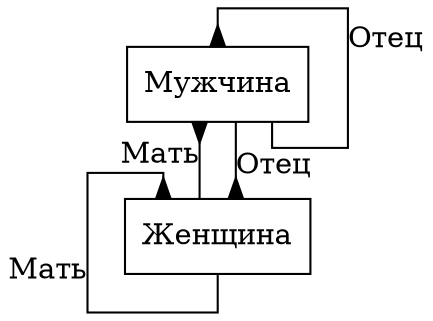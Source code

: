 digraph ER {
  #layout=neato;
  Мужчина [shape=record, label="{Мужчина}"];
  Женщина [shape=record, label="{Женщина}"];

  #rankdir=LR;
  splines=ortho;
  edge [arrowtail=inv, arrowhead=inv, dir=back];
  Мужчина -> Мужчина [xlabel="Отец"];
  Женщина -> Мужчина [xlabel="Отец"];
  Мужчина -> Женщина [xlabel="Мать"];
  Женщина -> Женщина [xlabel="Мать"];
}
